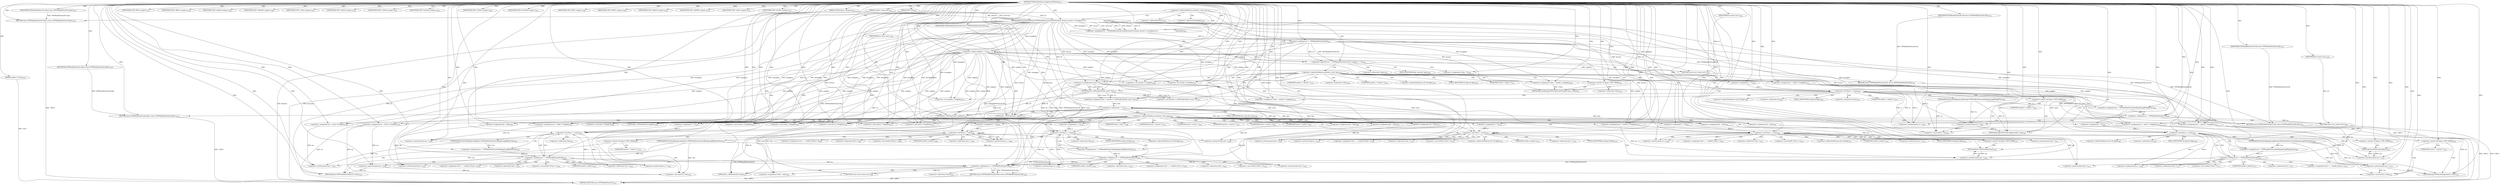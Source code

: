 digraph "TIFFReadDirEntryLong8ArrayWithLimit" {  
"84079" [label = <(METHOD,TIFFReadDirEntryLong8ArrayWithLimit)<SUB>2417</SUB>> ]
"84548" [label = <(METHOD_RETURN,enum TIFFReadDirEntryErr)<SUB>2417</SUB>> ]
"84080" [label = <(PARAM,TIFF *tif)<SUB>2418</SUB>> ]
"84081" [label = <(PARAM,TIFFDirEntry *direntry)<SUB>2418</SUB>> ]
"84082" [label = <(PARAM,uint64_t **value)<SUB>2419</SUB>> ]
"84083" [label = <(PARAM,uint64_t maxcount)<SUB>2419</SUB>> ]
"84114" [label = <(&lt;operator&gt;.assignment,err = TIFFReadDirEntryArrayWithLimit(tif, direntry, &amp;count, 8, &amp;origdata,\012                                         maxcount))<SUB>2439</SUB>> ]
"84223" [label = <(&lt;operator&gt;.assignment,data = (uint64_t *)_TIFFmallocExt(tif, count * 8))<SUB>2474</SUB>> ]
"84529" [label = <(_TIFFfreeExt,_TIFFfreeExt(tif, origdata))<SUB>2576</SUB>> ]
"84542" [label = <(&lt;operator&gt;.assignment,*value = data)<SUB>2582</SUB>> ]
"84546" [label = <(RETURN,return (TIFFReadDirEntryErrOk);,return (TIFFReadDirEntryErrOk);)<SUB>2583</SUB>> ]
"84126" [label = <(&lt;operator&gt;.logicalOr,(err != TIFFReadDirEntryErrOk) || (origdata == 0))<SUB>2441</SUB>> ]
"84233" [label = <(&lt;operator&gt;.equals,data == 0)<SUB>2475</SUB>> ]
"84533" [label = <(&lt;operator&gt;.notEquals,err != TIFFReadDirEntryErrOk)<SUB>2577</SUB>> ]
"84547" [label = <(IDENTIFIER,TIFFReadDirEntryErrOk,return (TIFFReadDirEntryErrOk);)<SUB>2583</SUB>> ]
"84095" [label = <(IDENTIFIER,TIFF_BYTE,&lt;empty&gt;)<SUB>2427</SUB>> ]
"84097" [label = <(IDENTIFIER,TIFF_SBYTE,&lt;empty&gt;)<SUB>2428</SUB>> ]
"84099" [label = <(IDENTIFIER,TIFF_SHORT,&lt;empty&gt;)<SUB>2429</SUB>> ]
"84101" [label = <(IDENTIFIER,TIFF_SSHORT,&lt;empty&gt;)<SUB>2430</SUB>> ]
"84103" [label = <(IDENTIFIER,TIFF_LONG,&lt;empty&gt;)<SUB>2431</SUB>> ]
"84105" [label = <(IDENTIFIER,TIFF_SLONG,&lt;empty&gt;)<SUB>2432</SUB>> ]
"84107" [label = <(IDENTIFIER,TIFF_LONG8,&lt;empty&gt;)<SUB>2433</SUB>> ]
"84109" [label = <(IDENTIFIER,TIFF_SLONG8,&lt;empty&gt;)<SUB>2434</SUB>> ]
"84112" [label = <(RETURN,return (TIFFReadDirEntryErrType);,return (TIFFReadDirEntryErrType);)<SUB>2437</SUB>> ]
"84116" [label = <(TIFFReadDirEntryArrayWithLimit,TIFFReadDirEntryArrayWithLimit(tif, direntry, &amp;count, 8, &amp;origdata,\012                                         maxcount))<SUB>2439</SUB>> ]
"84134" [label = <(&lt;operator&gt;.assignment,*value = 0)<SUB>2443</SUB>> ]
"84138" [label = <(RETURN,return (err);,return (err);)<SUB>2444</SUB>> ]
"84146" [label = <(IDENTIFIER,TIFF_LONG8,&lt;empty&gt;)<SUB>2448</SUB>> ]
"84147" [label = <(&lt;operator&gt;.assignment,*value = (uint64_t *)origdata)<SUB>2449</SUB>> ]
"84164" [label = <(RETURN,return (TIFFReadDirEntryErrOk);,return (TIFFReadDirEntryErrOk);)<SUB>2452</SUB>> ]
"84167" [label = <(IDENTIFIER,TIFF_SLONG8,&lt;empty&gt;)<SUB>2453</SUB>> ]
"84225" [label = <(&lt;operator&gt;.cast,(uint64_t *)_TIFFmallocExt(tif, count * 8))<SUB>2474</SUB>> ]
"84237" [label = <(_TIFFfreeExt,_TIFFfreeExt(tif, origdata))<SUB>2477</SUB>> ]
"84240" [label = <(RETURN,return (TIFFReadDirEntryErrAlloc);,return (TIFFReadDirEntryErrAlloc);)<SUB>2478</SUB>> ]
"84248" [label = <(IDENTIFIER,TIFF_BYTE,&lt;empty&gt;)<SUB>2482</SUB>> ]
"84282" [label = <(IDENTIFIER,TIFF_SBYTE,&lt;empty&gt;)<SUB>2493</SUB>> ]
"84328" [label = <(IDENTIFIER,TIFF_SHORT,&lt;empty&gt;)<SUB>2509</SUB>> ]
"84372" [label = <(IDENTIFIER,TIFF_SSHORT,&lt;empty&gt;)<SUB>2524</SUB>> ]
"84429" [label = <(IDENTIFIER,TIFF_LONG,&lt;empty&gt;)<SUB>2542</SUB>> ]
"84473" [label = <(IDENTIFIER,TIFF_SLONG,&lt;empty&gt;)<SUB>2557</SUB>> ]
"84537" [label = <(_TIFFfreeExt,_TIFFfreeExt(tif, data))<SUB>2579</SUB>> ]
"84540" [label = <(RETURN,return (err);,return (err);)<SUB>2580</SUB>> ]
"84113" [label = <(IDENTIFIER,TIFFReadDirEntryErrType,return (TIFFReadDirEntryErrType);)<SUB>2437</SUB>> ]
"84127" [label = <(&lt;operator&gt;.notEquals,err != TIFFReadDirEntryErrOk)<SUB>2441</SUB>> ]
"84130" [label = <(&lt;operator&gt;.equals,origdata == 0)<SUB>2441</SUB>> ]
"84139" [label = <(IDENTIFIER,err,return (err);)<SUB>2444</SUB>> ]
"84154" [label = <(&lt;operator&gt;.and,tif-&gt;tif_flags &amp; TIFF_SWAB)<SUB>2450</SUB>> ]
"84165" [label = <(IDENTIFIER,TIFFReadDirEntryErrOk,return (TIFFReadDirEntryErrOk);)<SUB>2452</SUB>> ]
"84171" [label = <(&lt;operator&gt;.assignment,m = (int64_t *)origdata)<SUB>2457</SUB>> ]
"84215" [label = <(&lt;operator&gt;.assignment,*value = (uint64_t *)origdata)<SUB>2470</SUB>> ]
"84221" [label = <(RETURN,return (TIFFReadDirEntryErrOk);,return (TIFFReadDirEntryErrOk);)<SUB>2471</SUB>> ]
"84227" [label = <(_TIFFmallocExt,_TIFFmallocExt(tif, count * 8))<SUB>2474</SUB>> ]
"84241" [label = <(IDENTIFIER,TIFFReadDirEntryErrAlloc,return (TIFFReadDirEntryErrAlloc);)<SUB>2478</SUB>> ]
"84253" [label = <(&lt;operator&gt;.assignment,ma = (uint8_t *)origdata)<SUB>2487</SUB>> ]
"84258" [label = <(&lt;operator&gt;.assignment,mb = data)<SUB>2488</SUB>> ]
"84287" [label = <(&lt;operator&gt;.assignment,ma = (int8_t *)origdata)<SUB>2498</SUB>> ]
"84292" [label = <(&lt;operator&gt;.assignment,mb = data)<SUB>2499</SUB>> ]
"84333" [label = <(&lt;operator&gt;.assignment,ma = (uint16_t *)origdata)<SUB>2514</SUB>> ]
"84338" [label = <(&lt;operator&gt;.assignment,mb = data)<SUB>2515</SUB>> ]
"84377" [label = <(&lt;operator&gt;.assignment,ma = (int16_t *)origdata)<SUB>2529</SUB>> ]
"84382" [label = <(&lt;operator&gt;.assignment,mb = data)<SUB>2530</SUB>> ]
"84434" [label = <(&lt;operator&gt;.assignment,ma = (uint32_t *)origdata)<SUB>2547</SUB>> ]
"84439" [label = <(&lt;operator&gt;.assignment,mb = data)<SUB>2548</SUB>> ]
"84478" [label = <(&lt;operator&gt;.assignment,ma = (int32_t *)origdata)<SUB>2562</SUB>> ]
"84483" [label = <(&lt;operator&gt;.assignment,mb = data)<SUB>2563</SUB>> ]
"84541" [label = <(IDENTIFIER,err,return (err);)<SUB>2580</SUB>> ]
"84150" [label = <(&lt;operator&gt;.cast,(uint64_t *)origdata)<SUB>2449</SUB>> ]
"84160" [label = <(TIFFSwabArrayOfLong8,TIFFSwabArrayOfLong8(*value, count))<SUB>2451</SUB>> ]
"84181" [label = <(&lt;operator&gt;.lessThan,n &lt; count)<SUB>2458</SUB>> ]
"84184" [label = <(&lt;operator&gt;.postIncrement,n++)<SUB>2458</SUB>> ]
"84222" [label = <(IDENTIFIER,TIFFReadDirEntryErrOk,return (TIFFReadDirEntryErrOk);)<SUB>2471</SUB>> ]
"84229" [label = <(&lt;operator&gt;.multiplication,count * 8)<SUB>2474</SUB>> ]
"84266" [label = <(&lt;operator&gt;.lessThan,n &lt; count)<SUB>2489</SUB>> ]
"84269" [label = <(&lt;operator&gt;.postIncrement,n++)<SUB>2489</SUB>> ]
"84271" [label = <(&lt;operator&gt;.assignment,*mb++ = (uint64_t)(*ma++))<SUB>2490</SUB>> ]
"84300" [label = <(&lt;operator&gt;.lessThan,n &lt; count)<SUB>2500</SUB>> ]
"84303" [label = <(&lt;operator&gt;.postIncrement,n++)<SUB>2500</SUB>> ]
"84346" [label = <(&lt;operator&gt;.lessThan,n &lt; count)<SUB>2516</SUB>> ]
"84349" [label = <(&lt;operator&gt;.postIncrement,n++)<SUB>2516</SUB>> ]
"84390" [label = <(&lt;operator&gt;.lessThan,n &lt; count)<SUB>2531</SUB>> ]
"84393" [label = <(&lt;operator&gt;.postIncrement,n++)<SUB>2531</SUB>> ]
"84447" [label = <(&lt;operator&gt;.lessThan,n &lt; count)<SUB>2549</SUB>> ]
"84450" [label = <(&lt;operator&gt;.postIncrement,n++)<SUB>2549</SUB>> ]
"84491" [label = <(&lt;operator&gt;.lessThan,n &lt; count)<SUB>2564</SUB>> ]
"84494" [label = <(&lt;operator&gt;.postIncrement,n++)<SUB>2564</SUB>> ]
"84173" [label = <(&lt;operator&gt;.cast,(int64_t *)origdata)<SUB>2457</SUB>> ]
"84178" [label = <(&lt;operator&gt;.assignment,n = 0)<SUB>2458</SUB>> ]
"84198" [label = <(&lt;operator&gt;.assignment,err = TIFFReadDirEntryCheckRangeLong8Slong8(*m))<SUB>2462</SUB>> ]
"84213" [label = <(&lt;operator&gt;.postIncrement,m++)<SUB>2468</SUB>> ]
"84218" [label = <(&lt;operator&gt;.cast,(uint64_t *)origdata)<SUB>2470</SUB>> ]
"84255" [label = <(&lt;operator&gt;.cast,(uint8_t *)origdata)<SUB>2487</SUB>> ]
"84263" [label = <(&lt;operator&gt;.assignment,n = 0)<SUB>2489</SUB>> ]
"84289" [label = <(&lt;operator&gt;.cast,(int8_t *)origdata)<SUB>2498</SUB>> ]
"84297" [label = <(&lt;operator&gt;.assignment,n = 0)<SUB>2500</SUB>> ]
"84306" [label = <(&lt;operator&gt;.assignment,err = TIFFReadDirEntryCheckRangeLong8Sbyte(*ma))<SUB>2502</SUB>> ]
"84317" [label = <(&lt;operator&gt;.assignment,*mb++ = (uint64_t)(*ma++))<SUB>2505</SUB>> ]
"84335" [label = <(&lt;operator&gt;.cast,(uint16_t *)origdata)<SUB>2514</SUB>> ]
"84343" [label = <(&lt;operator&gt;.assignment,n = 0)<SUB>2516</SUB>> ]
"84361" [label = <(&lt;operator&gt;.assignment,*mb++ = (uint64_t)(*ma++))<SUB>2520</SUB>> ]
"84379" [label = <(&lt;operator&gt;.cast,(int16_t *)origdata)<SUB>2529</SUB>> ]
"84387" [label = <(&lt;operator&gt;.assignment,n = 0)<SUB>2531</SUB>> ]
"84407" [label = <(&lt;operator&gt;.assignment,err = TIFFReadDirEntryCheckRangeLong8Sshort(*ma))<SUB>2535</SUB>> ]
"84418" [label = <(&lt;operator&gt;.assignment,*mb++ = (uint64_t)(*ma++))<SUB>2538</SUB>> ]
"84436" [label = <(&lt;operator&gt;.cast,(uint32_t *)origdata)<SUB>2547</SUB>> ]
"84444" [label = <(&lt;operator&gt;.assignment,n = 0)<SUB>2549</SUB>> ]
"84462" [label = <(&lt;operator&gt;.assignment,*mb++ = (uint64_t)(*ma++))<SUB>2553</SUB>> ]
"84480" [label = <(&lt;operator&gt;.cast,(int32_t *)origdata)<SUB>2562</SUB>> ]
"84488" [label = <(&lt;operator&gt;.assignment,n = 0)<SUB>2564</SUB>> ]
"84508" [label = <(&lt;operator&gt;.assignment,err = TIFFReadDirEntryCheckRangeLong8Slong(*ma))<SUB>2568</SUB>> ]
"84519" [label = <(&lt;operator&gt;.assignment,*mb++ = (uint64_t)(*ma++))<SUB>2571</SUB>> ]
"84188" [label = <(&lt;operator&gt;.and,tif-&gt;tif_flags &amp; TIFF_SWAB)<SUB>2460</SUB>> ]
"84204" [label = <(&lt;operator&gt;.notEquals,err != TIFFReadDirEntryErrOk)<SUB>2463</SUB>> ]
"84312" [label = <(&lt;operator&gt;.notEquals,err != TIFFReadDirEntryErrOk)<SUB>2503</SUB>> ]
"84353" [label = <(&lt;operator&gt;.and,tif-&gt;tif_flags &amp; TIFF_SWAB)<SUB>2518</SUB>> ]
"84397" [label = <(&lt;operator&gt;.and,tif-&gt;tif_flags &amp; TIFF_SWAB)<SUB>2533</SUB>> ]
"84413" [label = <(&lt;operator&gt;.notEquals,err != TIFFReadDirEntryErrOk)<SUB>2536</SUB>> ]
"84454" [label = <(&lt;operator&gt;.and,tif-&gt;tif_flags &amp; TIFF_SWAB)<SUB>2551</SUB>> ]
"84498" [label = <(&lt;operator&gt;.and,tif-&gt;tif_flags &amp; TIFF_SWAB)<SUB>2566</SUB>> ]
"84514" [label = <(&lt;operator&gt;.notEquals,err != TIFFReadDirEntryErrOk)<SUB>2569</SUB>> ]
"84194" [label = <(TIFFSwabLong8,TIFFSwabLong8((uint64_t *)m))<SUB>2461</SUB>> ]
"84200" [label = <(TIFFReadDirEntryCheckRangeLong8Slong8,TIFFReadDirEntryCheckRangeLong8Slong8(*m))<SUB>2462</SUB>> ]
"84208" [label = <(_TIFFfreeExt,_TIFFfreeExt(tif, origdata))<SUB>2465</SUB>> ]
"84211" [label = <(RETURN,return (err);,return (err);)<SUB>2466</SUB>> ]
"84273" [label = <(&lt;operator&gt;.postIncrement,mb++)<SUB>2490</SUB>> ]
"84308" [label = <(TIFFReadDirEntryCheckRangeLong8Sbyte,TIFFReadDirEntryCheckRangeLong8Sbyte(*ma))<SUB>2502</SUB>> ]
"84359" [label = <(TIFFSwabShort,TIFFSwabShort(ma))<SUB>2519</SUB>> ]
"84403" [label = <(TIFFSwabShort,TIFFSwabShort((uint16_t *)ma))<SUB>2534</SUB>> ]
"84409" [label = <(TIFFReadDirEntryCheckRangeLong8Sshort,TIFFReadDirEntryCheckRangeLong8Sshort(*ma))<SUB>2535</SUB>> ]
"84460" [label = <(TIFFSwabLong,TIFFSwabLong(ma))<SUB>2552</SUB>> ]
"84504" [label = <(TIFFSwabLong,TIFFSwabLong((uint32_t *)ma))<SUB>2567</SUB>> ]
"84510" [label = <(TIFFReadDirEntryCheckRangeLong8Slong,TIFFReadDirEntryCheckRangeLong8Slong(*ma))<SUB>2568</SUB>> ]
"84212" [label = <(IDENTIFIER,err,return (err);)<SUB>2466</SUB>> ]
"84278" [label = <(&lt;operator&gt;.postIncrement,ma++)<SUB>2490</SUB>> ]
"84319" [label = <(&lt;operator&gt;.postIncrement,mb++)<SUB>2505</SUB>> ]
"84363" [label = <(&lt;operator&gt;.postIncrement,mb++)<SUB>2520</SUB>> ]
"84420" [label = <(&lt;operator&gt;.postIncrement,mb++)<SUB>2538</SUB>> ]
"84464" [label = <(&lt;operator&gt;.postIncrement,mb++)<SUB>2553</SUB>> ]
"84521" [label = <(&lt;operator&gt;.postIncrement,mb++)<SUB>2571</SUB>> ]
"84195" [label = <(&lt;operator&gt;.cast,(uint64_t *)m)<SUB>2461</SUB>> ]
"84324" [label = <(&lt;operator&gt;.postIncrement,ma++)<SUB>2505</SUB>> ]
"84368" [label = <(&lt;operator&gt;.postIncrement,ma++)<SUB>2520</SUB>> ]
"84404" [label = <(&lt;operator&gt;.cast,(uint16_t *)ma)<SUB>2534</SUB>> ]
"84425" [label = <(&lt;operator&gt;.postIncrement,ma++)<SUB>2538</SUB>> ]
"84469" [label = <(&lt;operator&gt;.postIncrement,ma++)<SUB>2553</SUB>> ]
"84505" [label = <(&lt;operator&gt;.cast,(uint32_t *)ma)<SUB>2567</SUB>> ]
"84526" [label = <(&lt;operator&gt;.postIncrement,ma++)<SUB>2571</SUB>> ]
"84090" [label = <(&lt;operator&gt;.indirectFieldAccess,direntry-&gt;tdir_type)<SUB>2425</SUB>> ]
"84141" [label = <(&lt;operator&gt;.indirectFieldAccess,direntry-&gt;tdir_type)<SUB>2446</SUB>> ]
"84243" [label = <(&lt;operator&gt;.indirectFieldAccess,direntry-&gt;tdir_type)<SUB>2480</SUB>> ]
"84543" [label = <(&lt;operator&gt;.indirection,*value)<SUB>2582</SUB>> ]
"84119" [label = <(&lt;operator&gt;.addressOf,&amp;count)<SUB>2439</SUB>> ]
"84122" [label = <(&lt;operator&gt;.addressOf,&amp;origdata)<SUB>2439</SUB>> ]
"84143" [label = <(FIELD_IDENTIFIER,tdir_type,tdir_type)<SUB>2446</SUB>> ]
"84226" [label = <(UNKNOWN,uint64_t *,uint64_t *)<SUB>2474</SUB>> ]
"84245" [label = <(FIELD_IDENTIFIER,tdir_type,tdir_type)<SUB>2480</SUB>> ]
"84135" [label = <(&lt;operator&gt;.indirection,*value)<SUB>2443</SUB>> ]
"84148" [label = <(&lt;operator&gt;.indirection,*value)<SUB>2449</SUB>> ]
"84151" [label = <(UNKNOWN,uint64_t *,uint64_t *)<SUB>2449</SUB>> ]
"84155" [label = <(&lt;operator&gt;.indirectFieldAccess,tif-&gt;tif_flags)<SUB>2450</SUB>> ]
"84216" [label = <(&lt;operator&gt;.indirection,*value)<SUB>2470</SUB>> ]
"84157" [label = <(FIELD_IDENTIFIER,tif_flags,tif_flags)<SUB>2450</SUB>> ]
"84161" [label = <(&lt;operator&gt;.indirection,*value)<SUB>2451</SUB>> ]
"84174" [label = <(UNKNOWN,int64_t *,int64_t *)<SUB>2457</SUB>> ]
"84219" [label = <(UNKNOWN,uint64_t *,uint64_t *)<SUB>2470</SUB>> ]
"84256" [label = <(UNKNOWN,uint8_t *,uint8_t *)<SUB>2487</SUB>> ]
"84272" [label = <(&lt;operator&gt;.indirection,*mb++)<SUB>2490</SUB>> ]
"84275" [label = <(&lt;operator&gt;.cast,(uint64_t)(*ma++))<SUB>2490</SUB>> ]
"84290" [label = <(UNKNOWN,int8_t *,int8_t *)<SUB>2498</SUB>> ]
"84336" [label = <(UNKNOWN,uint16_t *,uint16_t *)<SUB>2514</SUB>> ]
"84380" [label = <(UNKNOWN,int16_t *,int16_t *)<SUB>2529</SUB>> ]
"84437" [label = <(UNKNOWN,uint32_t *,uint32_t *)<SUB>2547</SUB>> ]
"84481" [label = <(UNKNOWN,int32_t *,int32_t *)<SUB>2562</SUB>> ]
"84276" [label = <(UNKNOWN,uint64_t,uint64_t)<SUB>2490</SUB>> ]
"84277" [label = <(&lt;operator&gt;.indirection,*ma++)<SUB>2490</SUB>> ]
"84318" [label = <(&lt;operator&gt;.indirection,*mb++)<SUB>2505</SUB>> ]
"84321" [label = <(&lt;operator&gt;.cast,(uint64_t)(*ma++))<SUB>2505</SUB>> ]
"84362" [label = <(&lt;operator&gt;.indirection,*mb++)<SUB>2520</SUB>> ]
"84365" [label = <(&lt;operator&gt;.cast,(uint64_t)(*ma++))<SUB>2520</SUB>> ]
"84419" [label = <(&lt;operator&gt;.indirection,*mb++)<SUB>2538</SUB>> ]
"84422" [label = <(&lt;operator&gt;.cast,(uint64_t)(*ma++))<SUB>2538</SUB>> ]
"84463" [label = <(&lt;operator&gt;.indirection,*mb++)<SUB>2553</SUB>> ]
"84466" [label = <(&lt;operator&gt;.cast,(uint64_t)(*ma++))<SUB>2553</SUB>> ]
"84520" [label = <(&lt;operator&gt;.indirection,*mb++)<SUB>2571</SUB>> ]
"84523" [label = <(&lt;operator&gt;.cast,(uint64_t)(*ma++))<SUB>2571</SUB>> ]
"84189" [label = <(&lt;operator&gt;.indirectFieldAccess,tif-&gt;tif_flags)<SUB>2460</SUB>> ]
"84201" [label = <(&lt;operator&gt;.indirection,*m)<SUB>2462</SUB>> ]
"84309" [label = <(&lt;operator&gt;.indirection,*ma)<SUB>2502</SUB>> ]
"84322" [label = <(UNKNOWN,uint64_t,uint64_t)<SUB>2505</SUB>> ]
"84323" [label = <(&lt;operator&gt;.indirection,*ma++)<SUB>2505</SUB>> ]
"84354" [label = <(&lt;operator&gt;.indirectFieldAccess,tif-&gt;tif_flags)<SUB>2518</SUB>> ]
"84366" [label = <(UNKNOWN,uint64_t,uint64_t)<SUB>2520</SUB>> ]
"84367" [label = <(&lt;operator&gt;.indirection,*ma++)<SUB>2520</SUB>> ]
"84398" [label = <(&lt;operator&gt;.indirectFieldAccess,tif-&gt;tif_flags)<SUB>2533</SUB>> ]
"84410" [label = <(&lt;operator&gt;.indirection,*ma)<SUB>2535</SUB>> ]
"84423" [label = <(UNKNOWN,uint64_t,uint64_t)<SUB>2538</SUB>> ]
"84424" [label = <(&lt;operator&gt;.indirection,*ma++)<SUB>2538</SUB>> ]
"84455" [label = <(&lt;operator&gt;.indirectFieldAccess,tif-&gt;tif_flags)<SUB>2551</SUB>> ]
"84467" [label = <(UNKNOWN,uint64_t,uint64_t)<SUB>2553</SUB>> ]
"84468" [label = <(&lt;operator&gt;.indirection,*ma++)<SUB>2553</SUB>> ]
"84499" [label = <(&lt;operator&gt;.indirectFieldAccess,tif-&gt;tif_flags)<SUB>2566</SUB>> ]
"84511" [label = <(&lt;operator&gt;.indirection,*ma)<SUB>2568</SUB>> ]
"84524" [label = <(UNKNOWN,uint64_t,uint64_t)<SUB>2571</SUB>> ]
"84525" [label = <(&lt;operator&gt;.indirection,*ma++)<SUB>2571</SUB>> ]
"84191" [label = <(FIELD_IDENTIFIER,tif_flags,tif_flags)<SUB>2460</SUB>> ]
"84356" [label = <(FIELD_IDENTIFIER,tif_flags,tif_flags)<SUB>2518</SUB>> ]
"84400" [label = <(FIELD_IDENTIFIER,tif_flags,tif_flags)<SUB>2533</SUB>> ]
"84457" [label = <(FIELD_IDENTIFIER,tif_flags,tif_flags)<SUB>2551</SUB>> ]
"84501" [label = <(FIELD_IDENTIFIER,tif_flags,tif_flags)<SUB>2566</SUB>> ]
"84196" [label = <(UNKNOWN,uint64_t *,uint64_t *)<SUB>2461</SUB>> ]
"84405" [label = <(UNKNOWN,uint16_t *,uint16_t *)<SUB>2534</SUB>> ]
"84506" [label = <(UNKNOWN,uint32_t *,uint32_t *)<SUB>2567</SUB>> ]
  "84540" -> "84548"  [ label = "DDG: &lt;RET&gt;"] 
  "84138" -> "84548"  [ label = "DDG: &lt;RET&gt;"] 
  "84164" -> "84548"  [ label = "DDG: &lt;RET&gt;"] 
  "84546" -> "84548"  [ label = "DDG: &lt;RET&gt;"] 
  "84112" -> "84548"  [ label = "DDG: &lt;RET&gt;"] 
  "84211" -> "84548"  [ label = "DDG: &lt;RET&gt;"] 
  "84221" -> "84548"  [ label = "DDG: &lt;RET&gt;"] 
  "84240" -> "84548"  [ label = "DDG: &lt;RET&gt;"] 
  "84080" -> "84548"  [ label = "DDG: tif"] 
  "84081" -> "84548"  [ label = "DDG: direntry"] 
  "84082" -> "84548"  [ label = "DDG: value"] 
  "84083" -> "84548"  [ label = "DDG: maxcount"] 
  "84079" -> "84080"  [ label = "DDG: "] 
  "84079" -> "84081"  [ label = "DDG: "] 
  "84079" -> "84082"  [ label = "DDG: "] 
  "84079" -> "84083"  [ label = "DDG: "] 
  "84116" -> "84114"  [ label = "DDG: &amp;count"] 
  "84116" -> "84114"  [ label = "DDG: maxcount"] 
  "84116" -> "84114"  [ label = "DDG: 8"] 
  "84116" -> "84114"  [ label = "DDG: direntry"] 
  "84116" -> "84114"  [ label = "DDG: tif"] 
  "84116" -> "84114"  [ label = "DDG: &amp;origdata"] 
  "84227" -> "84223"  [ label = "DDG: tif"] 
  "84227" -> "84223"  [ label = "DDG: count * 8"] 
  "84233" -> "84542"  [ label = "DDG: data"] 
  "84079" -> "84542"  [ label = "DDG: "] 
  "84547" -> "84546"  [ label = "DDG: TIFFReadDirEntryErrOk"] 
  "84533" -> "84546"  [ label = "DDG: TIFFReadDirEntryErrOk"] 
  "84079" -> "84114"  [ label = "DDG: "] 
  "84079" -> "84223"  [ label = "DDG: "] 
  "84227" -> "84529"  [ label = "DDG: tif"] 
  "84079" -> "84529"  [ label = "DDG: "] 
  "84116" -> "84529"  [ label = "DDG: &amp;origdata"] 
  "84130" -> "84529"  [ label = "DDG: origdata"] 
  "84079" -> "84547"  [ label = "DDG: "] 
  "84079" -> "84095"  [ label = "DDG: "] 
  "84079" -> "84097"  [ label = "DDG: "] 
  "84079" -> "84099"  [ label = "DDG: "] 
  "84079" -> "84101"  [ label = "DDG: "] 
  "84079" -> "84103"  [ label = "DDG: "] 
  "84079" -> "84105"  [ label = "DDG: "] 
  "84079" -> "84107"  [ label = "DDG: "] 
  "84079" -> "84109"  [ label = "DDG: "] 
  "84113" -> "84112"  [ label = "DDG: TIFFReadDirEntryErrType"] 
  "84079" -> "84112"  [ label = "DDG: "] 
  "84080" -> "84116"  [ label = "DDG: tif"] 
  "84079" -> "84116"  [ label = "DDG: "] 
  "84081" -> "84116"  [ label = "DDG: direntry"] 
  "84083" -> "84116"  [ label = "DDG: maxcount"] 
  "84127" -> "84126"  [ label = "DDG: err"] 
  "84127" -> "84126"  [ label = "DDG: TIFFReadDirEntryErrOk"] 
  "84130" -> "84126"  [ label = "DDG: origdata"] 
  "84130" -> "84126"  [ label = "DDG: 0"] 
  "84079" -> "84134"  [ label = "DDG: "] 
  "84139" -> "84138"  [ label = "DDG: err"] 
  "84127" -> "84138"  [ label = "DDG: err"] 
  "84079" -> "84146"  [ label = "DDG: "] 
  "84116" -> "84147"  [ label = "DDG: &amp;origdata"] 
  "84130" -> "84147"  [ label = "DDG: origdata"] 
  "84079" -> "84147"  [ label = "DDG: "] 
  "84165" -> "84164"  [ label = "DDG: TIFFReadDirEntryErrOk"] 
  "84127" -> "84164"  [ label = "DDG: TIFFReadDirEntryErrOk"] 
  "84079" -> "84167"  [ label = "DDG: "] 
  "84227" -> "84225"  [ label = "DDG: tif"] 
  "84227" -> "84225"  [ label = "DDG: count * 8"] 
  "84223" -> "84233"  [ label = "DDG: data"] 
  "84079" -> "84233"  [ label = "DDG: "] 
  "84241" -> "84240"  [ label = "DDG: TIFFReadDirEntryErrAlloc"] 
  "84079" -> "84240"  [ label = "DDG: "] 
  "84079" -> "84248"  [ label = "DDG: "] 
  "84079" -> "84282"  [ label = "DDG: "] 
  "84079" -> "84328"  [ label = "DDG: "] 
  "84079" -> "84372"  [ label = "DDG: "] 
  "84079" -> "84429"  [ label = "DDG: "] 
  "84079" -> "84473"  [ label = "DDG: "] 
  "84127" -> "84533"  [ label = "DDG: err"] 
  "84514" -> "84533"  [ label = "DDG: err"] 
  "84413" -> "84533"  [ label = "DDG: err"] 
  "84312" -> "84533"  [ label = "DDG: err"] 
  "84079" -> "84533"  [ label = "DDG: "] 
  "84127" -> "84533"  [ label = "DDG: TIFFReadDirEntryErrOk"] 
  "84514" -> "84533"  [ label = "DDG: TIFFReadDirEntryErrOk"] 
  "84413" -> "84533"  [ label = "DDG: TIFFReadDirEntryErrOk"] 
  "84312" -> "84533"  [ label = "DDG: TIFFReadDirEntryErrOk"] 
  "84541" -> "84540"  [ label = "DDG: err"] 
  "84533" -> "84540"  [ label = "DDG: err"] 
  "84079" -> "84113"  [ label = "DDG: "] 
  "84114" -> "84127"  [ label = "DDG: err"] 
  "84079" -> "84127"  [ label = "DDG: "] 
  "84116" -> "84130"  [ label = "DDG: &amp;origdata"] 
  "84079" -> "84130"  [ label = "DDG: "] 
  "84079" -> "84139"  [ label = "DDG: "] 
  "84079" -> "84165"  [ label = "DDG: "] 
  "84116" -> "84171"  [ label = "DDG: &amp;origdata"] 
  "84130" -> "84171"  [ label = "DDG: origdata"] 
  "84079" -> "84171"  [ label = "DDG: "] 
  "84116" -> "84215"  [ label = "DDG: &amp;origdata"] 
  "84079" -> "84215"  [ label = "DDG: "] 
  "84130" -> "84215"  [ label = "DDG: origdata"] 
  "84222" -> "84221"  [ label = "DDG: TIFFReadDirEntryErrOk"] 
  "84127" -> "84221"  [ label = "DDG: TIFFReadDirEntryErrOk"] 
  "84204" -> "84221"  [ label = "DDG: TIFFReadDirEntryErrOk"] 
  "84116" -> "84227"  [ label = "DDG: tif"] 
  "84079" -> "84227"  [ label = "DDG: "] 
  "84229" -> "84227"  [ label = "DDG: count"] 
  "84229" -> "84227"  [ label = "DDG: 8"] 
  "84227" -> "84237"  [ label = "DDG: tif"] 
  "84079" -> "84237"  [ label = "DDG: "] 
  "84116" -> "84237"  [ label = "DDG: &amp;origdata"] 
  "84130" -> "84237"  [ label = "DDG: origdata"] 
  "84079" -> "84241"  [ label = "DDG: "] 
  "84116" -> "84253"  [ label = "DDG: &amp;origdata"] 
  "84130" -> "84253"  [ label = "DDG: origdata"] 
  "84079" -> "84253"  [ label = "DDG: "] 
  "84233" -> "84258"  [ label = "DDG: data"] 
  "84079" -> "84258"  [ label = "DDG: "] 
  "84116" -> "84287"  [ label = "DDG: &amp;origdata"] 
  "84130" -> "84287"  [ label = "DDG: origdata"] 
  "84079" -> "84287"  [ label = "DDG: "] 
  "84233" -> "84292"  [ label = "DDG: data"] 
  "84079" -> "84292"  [ label = "DDG: "] 
  "84116" -> "84333"  [ label = "DDG: &amp;origdata"] 
  "84130" -> "84333"  [ label = "DDG: origdata"] 
  "84079" -> "84333"  [ label = "DDG: "] 
  "84233" -> "84338"  [ label = "DDG: data"] 
  "84079" -> "84338"  [ label = "DDG: "] 
  "84116" -> "84377"  [ label = "DDG: &amp;origdata"] 
  "84130" -> "84377"  [ label = "DDG: origdata"] 
  "84079" -> "84377"  [ label = "DDG: "] 
  "84233" -> "84382"  [ label = "DDG: data"] 
  "84079" -> "84382"  [ label = "DDG: "] 
  "84116" -> "84434"  [ label = "DDG: &amp;origdata"] 
  "84130" -> "84434"  [ label = "DDG: origdata"] 
  "84079" -> "84434"  [ label = "DDG: "] 
  "84233" -> "84439"  [ label = "DDG: data"] 
  "84079" -> "84439"  [ label = "DDG: "] 
  "84116" -> "84478"  [ label = "DDG: &amp;origdata"] 
  "84130" -> "84478"  [ label = "DDG: origdata"] 
  "84079" -> "84478"  [ label = "DDG: "] 
  "84233" -> "84483"  [ label = "DDG: data"] 
  "84079" -> "84483"  [ label = "DDG: "] 
  "84529" -> "84537"  [ label = "DDG: tif"] 
  "84079" -> "84537"  [ label = "DDG: "] 
  "84233" -> "84537"  [ label = "DDG: data"] 
  "84079" -> "84541"  [ label = "DDG: "] 
  "84116" -> "84150"  [ label = "DDG: &amp;origdata"] 
  "84130" -> "84150"  [ label = "DDG: origdata"] 
  "84079" -> "84150"  [ label = "DDG: "] 
  "84079" -> "84154"  [ label = "DDG: "] 
  "84079" -> "84222"  [ label = "DDG: "] 
  "84116" -> "84229"  [ label = "DDG: &amp;count"] 
  "84079" -> "84229"  [ label = "DDG: "] 
  "84147" -> "84160"  [ label = "DDG: *value"] 
  "84116" -> "84160"  [ label = "DDG: &amp;count"] 
  "84079" -> "84160"  [ label = "DDG: "] 
  "84116" -> "84173"  [ label = "DDG: &amp;origdata"] 
  "84130" -> "84173"  [ label = "DDG: origdata"] 
  "84079" -> "84173"  [ label = "DDG: "] 
  "84079" -> "84178"  [ label = "DDG: "] 
  "84178" -> "84181"  [ label = "DDG: n"] 
  "84184" -> "84181"  [ label = "DDG: n"] 
  "84079" -> "84181"  [ label = "DDG: "] 
  "84116" -> "84181"  [ label = "DDG: &amp;count"] 
  "84181" -> "84184"  [ label = "DDG: n"] 
  "84079" -> "84184"  [ label = "DDG: "] 
  "84200" -> "84198"  [ label = "DDG: *m"] 
  "84116" -> "84218"  [ label = "DDG: &amp;origdata"] 
  "84079" -> "84218"  [ label = "DDG: "] 
  "84130" -> "84218"  [ label = "DDG: origdata"] 
  "84116" -> "84255"  [ label = "DDG: &amp;origdata"] 
  "84130" -> "84255"  [ label = "DDG: origdata"] 
  "84079" -> "84255"  [ label = "DDG: "] 
  "84079" -> "84263"  [ label = "DDG: "] 
  "84263" -> "84266"  [ label = "DDG: n"] 
  "84269" -> "84266"  [ label = "DDG: n"] 
  "84079" -> "84266"  [ label = "DDG: "] 
  "84116" -> "84266"  [ label = "DDG: &amp;count"] 
  "84229" -> "84266"  [ label = "DDG: count"] 
  "84266" -> "84269"  [ label = "DDG: n"] 
  "84079" -> "84269"  [ label = "DDG: "] 
  "84116" -> "84289"  [ label = "DDG: &amp;origdata"] 
  "84130" -> "84289"  [ label = "DDG: origdata"] 
  "84079" -> "84289"  [ label = "DDG: "] 
  "84079" -> "84297"  [ label = "DDG: "] 
  "84297" -> "84300"  [ label = "DDG: n"] 
  "84303" -> "84300"  [ label = "DDG: n"] 
  "84079" -> "84300"  [ label = "DDG: "] 
  "84116" -> "84300"  [ label = "DDG: &amp;count"] 
  "84229" -> "84300"  [ label = "DDG: count"] 
  "84300" -> "84303"  [ label = "DDG: n"] 
  "84079" -> "84303"  [ label = "DDG: "] 
  "84308" -> "84306"  [ label = "DDG: *ma"] 
  "84116" -> "84335"  [ label = "DDG: &amp;origdata"] 
  "84130" -> "84335"  [ label = "DDG: origdata"] 
  "84079" -> "84335"  [ label = "DDG: "] 
  "84079" -> "84343"  [ label = "DDG: "] 
  "84343" -> "84346"  [ label = "DDG: n"] 
  "84349" -> "84346"  [ label = "DDG: n"] 
  "84079" -> "84346"  [ label = "DDG: "] 
  "84116" -> "84346"  [ label = "DDG: &amp;count"] 
  "84229" -> "84346"  [ label = "DDG: count"] 
  "84346" -> "84349"  [ label = "DDG: n"] 
  "84079" -> "84349"  [ label = "DDG: "] 
  "84116" -> "84379"  [ label = "DDG: &amp;origdata"] 
  "84130" -> "84379"  [ label = "DDG: origdata"] 
  "84079" -> "84379"  [ label = "DDG: "] 
  "84079" -> "84387"  [ label = "DDG: "] 
  "84387" -> "84390"  [ label = "DDG: n"] 
  "84393" -> "84390"  [ label = "DDG: n"] 
  "84079" -> "84390"  [ label = "DDG: "] 
  "84116" -> "84390"  [ label = "DDG: &amp;count"] 
  "84229" -> "84390"  [ label = "DDG: count"] 
  "84390" -> "84393"  [ label = "DDG: n"] 
  "84079" -> "84393"  [ label = "DDG: "] 
  "84409" -> "84407"  [ label = "DDG: *ma"] 
  "84116" -> "84436"  [ label = "DDG: &amp;origdata"] 
  "84130" -> "84436"  [ label = "DDG: origdata"] 
  "84079" -> "84436"  [ label = "DDG: "] 
  "84079" -> "84444"  [ label = "DDG: "] 
  "84444" -> "84447"  [ label = "DDG: n"] 
  "84450" -> "84447"  [ label = "DDG: n"] 
  "84079" -> "84447"  [ label = "DDG: "] 
  "84116" -> "84447"  [ label = "DDG: &amp;count"] 
  "84229" -> "84447"  [ label = "DDG: count"] 
  "84447" -> "84450"  [ label = "DDG: n"] 
  "84079" -> "84450"  [ label = "DDG: "] 
  "84116" -> "84480"  [ label = "DDG: &amp;origdata"] 
  "84130" -> "84480"  [ label = "DDG: origdata"] 
  "84079" -> "84480"  [ label = "DDG: "] 
  "84079" -> "84488"  [ label = "DDG: "] 
  "84488" -> "84491"  [ label = "DDG: n"] 
  "84494" -> "84491"  [ label = "DDG: n"] 
  "84079" -> "84491"  [ label = "DDG: "] 
  "84116" -> "84491"  [ label = "DDG: &amp;count"] 
  "84229" -> "84491"  [ label = "DDG: count"] 
  "84491" -> "84494"  [ label = "DDG: n"] 
  "84079" -> "84494"  [ label = "DDG: "] 
  "84510" -> "84508"  [ label = "DDG: *ma"] 
  "84079" -> "84198"  [ label = "DDG: "] 
  "84171" -> "84213"  [ label = "DDG: m"] 
  "84200" -> "84213"  [ label = "DDG: *m"] 
  "84079" -> "84213"  [ label = "DDG: "] 
  "84079" -> "84306"  [ label = "DDG: "] 
  "84079" -> "84407"  [ label = "DDG: "] 
  "84079" -> "84508"  [ label = "DDG: "] 
  "84079" -> "84188"  [ label = "DDG: "] 
  "84198" -> "84204"  [ label = "DDG: err"] 
  "84079" -> "84204"  [ label = "DDG: "] 
  "84127" -> "84204"  [ label = "DDG: TIFFReadDirEntryErrOk"] 
  "84212" -> "84211"  [ label = "DDG: err"] 
  "84204" -> "84211"  [ label = "DDG: err"] 
  "84258" -> "84273"  [ label = "DDG: mb"] 
  "84079" -> "84273"  [ label = "DDG: "] 
  "84306" -> "84312"  [ label = "DDG: err"] 
  "84079" -> "84312"  [ label = "DDG: "] 
  "84127" -> "84312"  [ label = "DDG: TIFFReadDirEntryErrOk"] 
  "84079" -> "84353"  [ label = "DDG: "] 
  "84079" -> "84397"  [ label = "DDG: "] 
  "84407" -> "84413"  [ label = "DDG: err"] 
  "84079" -> "84413"  [ label = "DDG: "] 
  "84127" -> "84413"  [ label = "DDG: TIFFReadDirEntryErrOk"] 
  "84079" -> "84454"  [ label = "DDG: "] 
  "84079" -> "84498"  [ label = "DDG: "] 
  "84508" -> "84514"  [ label = "DDG: err"] 
  "84079" -> "84514"  [ label = "DDG: "] 
  "84127" -> "84514"  [ label = "DDG: TIFFReadDirEntryErrOk"] 
  "84171" -> "84194"  [ label = "DDG: m"] 
  "84200" -> "84194"  [ label = "DDG: *m"] 
  "84213" -> "84194"  [ label = "DDG: m"] 
  "84079" -> "84194"  [ label = "DDG: "] 
  "84116" -> "84208"  [ label = "DDG: tif"] 
  "84079" -> "84208"  [ label = "DDG: "] 
  "84116" -> "84208"  [ label = "DDG: &amp;origdata"] 
  "84130" -> "84208"  [ label = "DDG: origdata"] 
  "84079" -> "84212"  [ label = "DDG: "] 
  "84253" -> "84278"  [ label = "DDG: ma"] 
  "84079" -> "84278"  [ label = "DDG: "] 
  "84292" -> "84319"  [ label = "DDG: mb"] 
  "84079" -> "84319"  [ label = "DDG: "] 
  "84333" -> "84359"  [ label = "DDG: ma"] 
  "84368" -> "84359"  [ label = "DDG: ma"] 
  "84079" -> "84359"  [ label = "DDG: "] 
  "84338" -> "84363"  [ label = "DDG: mb"] 
  "84079" -> "84363"  [ label = "DDG: "] 
  "84377" -> "84403"  [ label = "DDG: ma"] 
  "84409" -> "84403"  [ label = "DDG: *ma"] 
  "84425" -> "84403"  [ label = "DDG: ma"] 
  "84079" -> "84403"  [ label = "DDG: "] 
  "84382" -> "84420"  [ label = "DDG: mb"] 
  "84079" -> "84420"  [ label = "DDG: "] 
  "84434" -> "84460"  [ label = "DDG: ma"] 
  "84469" -> "84460"  [ label = "DDG: ma"] 
  "84079" -> "84460"  [ label = "DDG: "] 
  "84439" -> "84464"  [ label = "DDG: mb"] 
  "84079" -> "84464"  [ label = "DDG: "] 
  "84478" -> "84504"  [ label = "DDG: ma"] 
  "84510" -> "84504"  [ label = "DDG: *ma"] 
  "84526" -> "84504"  [ label = "DDG: ma"] 
  "84079" -> "84504"  [ label = "DDG: "] 
  "84483" -> "84521"  [ label = "DDG: mb"] 
  "84079" -> "84521"  [ label = "DDG: "] 
  "84171" -> "84195"  [ label = "DDG: m"] 
  "84200" -> "84195"  [ label = "DDG: *m"] 
  "84213" -> "84195"  [ label = "DDG: m"] 
  "84079" -> "84195"  [ label = "DDG: "] 
  "84287" -> "84324"  [ label = "DDG: ma"] 
  "84308" -> "84324"  [ label = "DDG: *ma"] 
  "84079" -> "84324"  [ label = "DDG: "] 
  "84333" -> "84368"  [ label = "DDG: ma"] 
  "84359" -> "84368"  [ label = "DDG: ma"] 
  "84079" -> "84368"  [ label = "DDG: "] 
  "84377" -> "84404"  [ label = "DDG: ma"] 
  "84409" -> "84404"  [ label = "DDG: *ma"] 
  "84425" -> "84404"  [ label = "DDG: ma"] 
  "84079" -> "84404"  [ label = "DDG: "] 
  "84377" -> "84425"  [ label = "DDG: ma"] 
  "84409" -> "84425"  [ label = "DDG: *ma"] 
  "84079" -> "84425"  [ label = "DDG: "] 
  "84434" -> "84469"  [ label = "DDG: ma"] 
  "84460" -> "84469"  [ label = "DDG: ma"] 
  "84079" -> "84469"  [ label = "DDG: "] 
  "84478" -> "84505"  [ label = "DDG: ma"] 
  "84510" -> "84505"  [ label = "DDG: *ma"] 
  "84526" -> "84505"  [ label = "DDG: ma"] 
  "84079" -> "84505"  [ label = "DDG: "] 
  "84478" -> "84526"  [ label = "DDG: ma"] 
  "84510" -> "84526"  [ label = "DDG: *ma"] 
  "84079" -> "84526"  [ label = "DDG: "] 
  "84090" -> "84114"  [ label = "CDG: "] 
  "84090" -> "84122"  [ label = "CDG: "] 
  "84090" -> "84112"  [ label = "CDG: "] 
  "84090" -> "84126"  [ label = "CDG: "] 
  "84090" -> "84119"  [ label = "CDG: "] 
  "84090" -> "84127"  [ label = "CDG: "] 
  "84090" -> "84116"  [ label = "CDG: "] 
  "84126" -> "84135"  [ label = "CDG: "] 
  "84126" -> "84138"  [ label = "CDG: "] 
  "84126" -> "84143"  [ label = "CDG: "] 
  "84126" -> "84134"  [ label = "CDG: "] 
  "84126" -> "84141"  [ label = "CDG: "] 
  "84141" -> "84171"  [ label = "CDG: "] 
  "84141" -> "84178"  [ label = "CDG: "] 
  "84141" -> "84150"  [ label = "CDG: "] 
  "84141" -> "84226"  [ label = "CDG: "] 
  "84141" -> "84148"  [ label = "CDG: "] 
  "84141" -> "84164"  [ label = "CDG: "] 
  "84141" -> "84157"  [ label = "CDG: "] 
  "84141" -> "84233"  [ label = "CDG: "] 
  "84141" -> "84227"  [ label = "CDG: "] 
  "84141" -> "84154"  [ label = "CDG: "] 
  "84141" -> "84147"  [ label = "CDG: "] 
  "84141" -> "84155"  [ label = "CDG: "] 
  "84141" -> "84174"  [ label = "CDG: "] 
  "84141" -> "84223"  [ label = "CDG: "] 
  "84141" -> "84181"  [ label = "CDG: "] 
  "84141" -> "84229"  [ label = "CDG: "] 
  "84141" -> "84151"  [ label = "CDG: "] 
  "84141" -> "84225"  [ label = "CDG: "] 
  "84141" -> "84173"  [ label = "CDG: "] 
  "84233" -> "84237"  [ label = "CDG: "] 
  "84233" -> "84245"  [ label = "CDG: "] 
  "84233" -> "84533"  [ label = "CDG: "] 
  "84233" -> "84240"  [ label = "CDG: "] 
  "84233" -> "84529"  [ label = "CDG: "] 
  "84233" -> "84243"  [ label = "CDG: "] 
  "84243" -> "84380"  [ label = "CDG: "] 
  "84243" -> "84346"  [ label = "CDG: "] 
  "84243" -> "84434"  [ label = "CDG: "] 
  "84243" -> "84382"  [ label = "CDG: "] 
  "84243" -> "84287"  [ label = "CDG: "] 
  "84243" -> "84338"  [ label = "CDG: "] 
  "84243" -> "84253"  [ label = "CDG: "] 
  "84243" -> "84336"  [ label = "CDG: "] 
  "84243" -> "84258"  [ label = "CDG: "] 
  "84243" -> "84390"  [ label = "CDG: "] 
  "84243" -> "84436"  [ label = "CDG: "] 
  "84243" -> "84488"  [ label = "CDG: "] 
  "84243" -> "84483"  [ label = "CDG: "] 
  "84243" -> "84300"  [ label = "CDG: "] 
  "84243" -> "84447"  [ label = "CDG: "] 
  "84243" -> "84491"  [ label = "CDG: "] 
  "84243" -> "84444"  [ label = "CDG: "] 
  "84243" -> "84333"  [ label = "CDG: "] 
  "84243" -> "84255"  [ label = "CDG: "] 
  "84243" -> "84379"  [ label = "CDG: "] 
  "84243" -> "84263"  [ label = "CDG: "] 
  "84243" -> "84335"  [ label = "CDG: "] 
  "84243" -> "84290"  [ label = "CDG: "] 
  "84243" -> "84256"  [ label = "CDG: "] 
  "84243" -> "84437"  [ label = "CDG: "] 
  "84243" -> "84343"  [ label = "CDG: "] 
  "84243" -> "84297"  [ label = "CDG: "] 
  "84243" -> "84478"  [ label = "CDG: "] 
  "84243" -> "84377"  [ label = "CDG: "] 
  "84243" -> "84481"  [ label = "CDG: "] 
  "84243" -> "84387"  [ label = "CDG: "] 
  "84243" -> "84266"  [ label = "CDG: "] 
  "84243" -> "84480"  [ label = "CDG: "] 
  "84243" -> "84292"  [ label = "CDG: "] 
  "84243" -> "84439"  [ label = "CDG: "] 
  "84243" -> "84289"  [ label = "CDG: "] 
  "84533" -> "84540"  [ label = "CDG: "] 
  "84533" -> "84546"  [ label = "CDG: "] 
  "84533" -> "84537"  [ label = "CDG: "] 
  "84533" -> "84542"  [ label = "CDG: "] 
  "84533" -> "84543"  [ label = "CDG: "] 
  "84127" -> "84130"  [ label = "CDG: "] 
  "84154" -> "84161"  [ label = "CDG: "] 
  "84154" -> "84160"  [ label = "CDG: "] 
  "84181" -> "84219"  [ label = "CDG: "] 
  "84181" -> "84200"  [ label = "CDG: "] 
  "84181" -> "84201"  [ label = "CDG: "] 
  "84181" -> "84218"  [ label = "CDG: "] 
  "84181" -> "84191"  [ label = "CDG: "] 
  "84181" -> "84215"  [ label = "CDG: "] 
  "84181" -> "84189"  [ label = "CDG: "] 
  "84181" -> "84221"  [ label = "CDG: "] 
  "84181" -> "84216"  [ label = "CDG: "] 
  "84181" -> "84198"  [ label = "CDG: "] 
  "84181" -> "84204"  [ label = "CDG: "] 
  "84181" -> "84188"  [ label = "CDG: "] 
  "84266" -> "84272"  [ label = "CDG: "] 
  "84266" -> "84278"  [ label = "CDG: "] 
  "84266" -> "84277"  [ label = "CDG: "] 
  "84266" -> "84269"  [ label = "CDG: "] 
  "84266" -> "84276"  [ label = "CDG: "] 
  "84266" -> "84275"  [ label = "CDG: "] 
  "84266" -> "84271"  [ label = "CDG: "] 
  "84266" -> "84273"  [ label = "CDG: "] 
  "84266" -> "84266"  [ label = "CDG: "] 
  "84300" -> "84306"  [ label = "CDG: "] 
  "84300" -> "84308"  [ label = "CDG: "] 
  "84300" -> "84309"  [ label = "CDG: "] 
  "84300" -> "84312"  [ label = "CDG: "] 
  "84346" -> "84361"  [ label = "CDG: "] 
  "84346" -> "84346"  [ label = "CDG: "] 
  "84346" -> "84366"  [ label = "CDG: "] 
  "84346" -> "84368"  [ label = "CDG: "] 
  "84346" -> "84353"  [ label = "CDG: "] 
  "84346" -> "84363"  [ label = "CDG: "] 
  "84346" -> "84362"  [ label = "CDG: "] 
  "84346" -> "84349"  [ label = "CDG: "] 
  "84346" -> "84356"  [ label = "CDG: "] 
  "84346" -> "84354"  [ label = "CDG: "] 
  "84346" -> "84365"  [ label = "CDG: "] 
  "84346" -> "84367"  [ label = "CDG: "] 
  "84390" -> "84398"  [ label = "CDG: "] 
  "84390" -> "84400"  [ label = "CDG: "] 
  "84390" -> "84407"  [ label = "CDG: "] 
  "84390" -> "84397"  [ label = "CDG: "] 
  "84390" -> "84409"  [ label = "CDG: "] 
  "84390" -> "84413"  [ label = "CDG: "] 
  "84390" -> "84410"  [ label = "CDG: "] 
  "84447" -> "84450"  [ label = "CDG: "] 
  "84447" -> "84466"  [ label = "CDG: "] 
  "84447" -> "84447"  [ label = "CDG: "] 
  "84447" -> "84455"  [ label = "CDG: "] 
  "84447" -> "84463"  [ label = "CDG: "] 
  "84447" -> "84457"  [ label = "CDG: "] 
  "84447" -> "84464"  [ label = "CDG: "] 
  "84447" -> "84469"  [ label = "CDG: "] 
  "84447" -> "84467"  [ label = "CDG: "] 
  "84447" -> "84468"  [ label = "CDG: "] 
  "84447" -> "84454"  [ label = "CDG: "] 
  "84447" -> "84462"  [ label = "CDG: "] 
  "84491" -> "84514"  [ label = "CDG: "] 
  "84491" -> "84508"  [ label = "CDG: "] 
  "84491" -> "84498"  [ label = "CDG: "] 
  "84491" -> "84511"  [ label = "CDG: "] 
  "84491" -> "84510"  [ label = "CDG: "] 
  "84491" -> "84501"  [ label = "CDG: "] 
  "84491" -> "84499"  [ label = "CDG: "] 
  "84188" -> "84196"  [ label = "CDG: "] 
  "84188" -> "84194"  [ label = "CDG: "] 
  "84188" -> "84195"  [ label = "CDG: "] 
  "84204" -> "84184"  [ label = "CDG: "] 
  "84204" -> "84213"  [ label = "CDG: "] 
  "84204" -> "84208"  [ label = "CDG: "] 
  "84204" -> "84181"  [ label = "CDG: "] 
  "84204" -> "84211"  [ label = "CDG: "] 
  "84312" -> "84318"  [ label = "CDG: "] 
  "84312" -> "84323"  [ label = "CDG: "] 
  "84312" -> "84321"  [ label = "CDG: "] 
  "84312" -> "84300"  [ label = "CDG: "] 
  "84312" -> "84303"  [ label = "CDG: "] 
  "84312" -> "84324"  [ label = "CDG: "] 
  "84312" -> "84322"  [ label = "CDG: "] 
  "84312" -> "84317"  [ label = "CDG: "] 
  "84312" -> "84319"  [ label = "CDG: "] 
  "84353" -> "84359"  [ label = "CDG: "] 
  "84397" -> "84405"  [ label = "CDG: "] 
  "84397" -> "84403"  [ label = "CDG: "] 
  "84397" -> "84404"  [ label = "CDG: "] 
  "84413" -> "84393"  [ label = "CDG: "] 
  "84413" -> "84418"  [ label = "CDG: "] 
  "84413" -> "84422"  [ label = "CDG: "] 
  "84413" -> "84425"  [ label = "CDG: "] 
  "84413" -> "84390"  [ label = "CDG: "] 
  "84413" -> "84420"  [ label = "CDG: "] 
  "84413" -> "84423"  [ label = "CDG: "] 
  "84413" -> "84419"  [ label = "CDG: "] 
  "84413" -> "84424"  [ label = "CDG: "] 
  "84454" -> "84460"  [ label = "CDG: "] 
  "84498" -> "84504"  [ label = "CDG: "] 
  "84498" -> "84506"  [ label = "CDG: "] 
  "84498" -> "84505"  [ label = "CDG: "] 
  "84514" -> "84520"  [ label = "CDG: "] 
  "84514" -> "84524"  [ label = "CDG: "] 
  "84514" -> "84526"  [ label = "CDG: "] 
  "84514" -> "84494"  [ label = "CDG: "] 
  "84514" -> "84519"  [ label = "CDG: "] 
  "84514" -> "84525"  [ label = "CDG: "] 
  "84514" -> "84491"  [ label = "CDG: "] 
  "84514" -> "84521"  [ label = "CDG: "] 
  "84514" -> "84523"  [ label = "CDG: "] 
}
